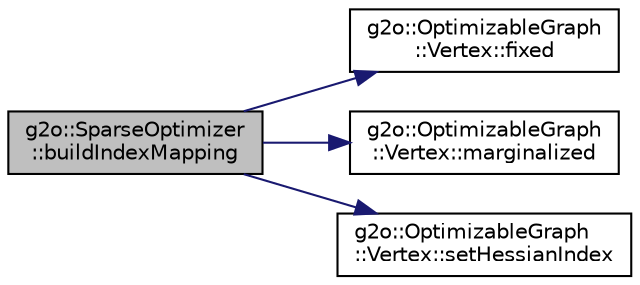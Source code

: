 digraph "g2o::SparseOptimizer::buildIndexMapping"
{
  edge [fontname="Helvetica",fontsize="10",labelfontname="Helvetica",labelfontsize="10"];
  node [fontname="Helvetica",fontsize="10",shape=record];
  rankdir="LR";
  Node14 [label="g2o::SparseOptimizer\l::buildIndexMapping",height=0.2,width=0.4,color="black", fillcolor="grey75", style="filled", fontcolor="black"];
  Node14 -> Node15 [color="midnightblue",fontsize="10",style="solid",fontname="Helvetica"];
  Node15 [label="g2o::OptimizableGraph\l::Vertex::fixed",height=0.2,width=0.4,color="black", fillcolor="white", style="filled",URL="$classg2o_1_1_optimizable_graph_1_1_vertex.html#a97294e6a1a573a44fe82ba36fc52c619",tooltip="true => this node is fixed during the optimization "];
  Node14 -> Node16 [color="midnightblue",fontsize="10",style="solid",fontname="Helvetica"];
  Node16 [label="g2o::OptimizableGraph\l::Vertex::marginalized",height=0.2,width=0.4,color="black", fillcolor="white", style="filled",URL="$classg2o_1_1_optimizable_graph_1_1_vertex.html#a216d79149edcfa9f666140205159fde8",tooltip="true => this node is marginalized out during the optimization "];
  Node14 -> Node17 [color="midnightblue",fontsize="10",style="solid",fontname="Helvetica"];
  Node17 [label="g2o::OptimizableGraph\l::Vertex::setHessianIndex",height=0.2,width=0.4,color="black", fillcolor="white", style="filled",URL="$classg2o_1_1_optimizable_graph_1_1_vertex.html#a440f24c0108be5247f3529369aa1e53c",tooltip="set the temporary index of the vertex in the parameter blocks "];
}
